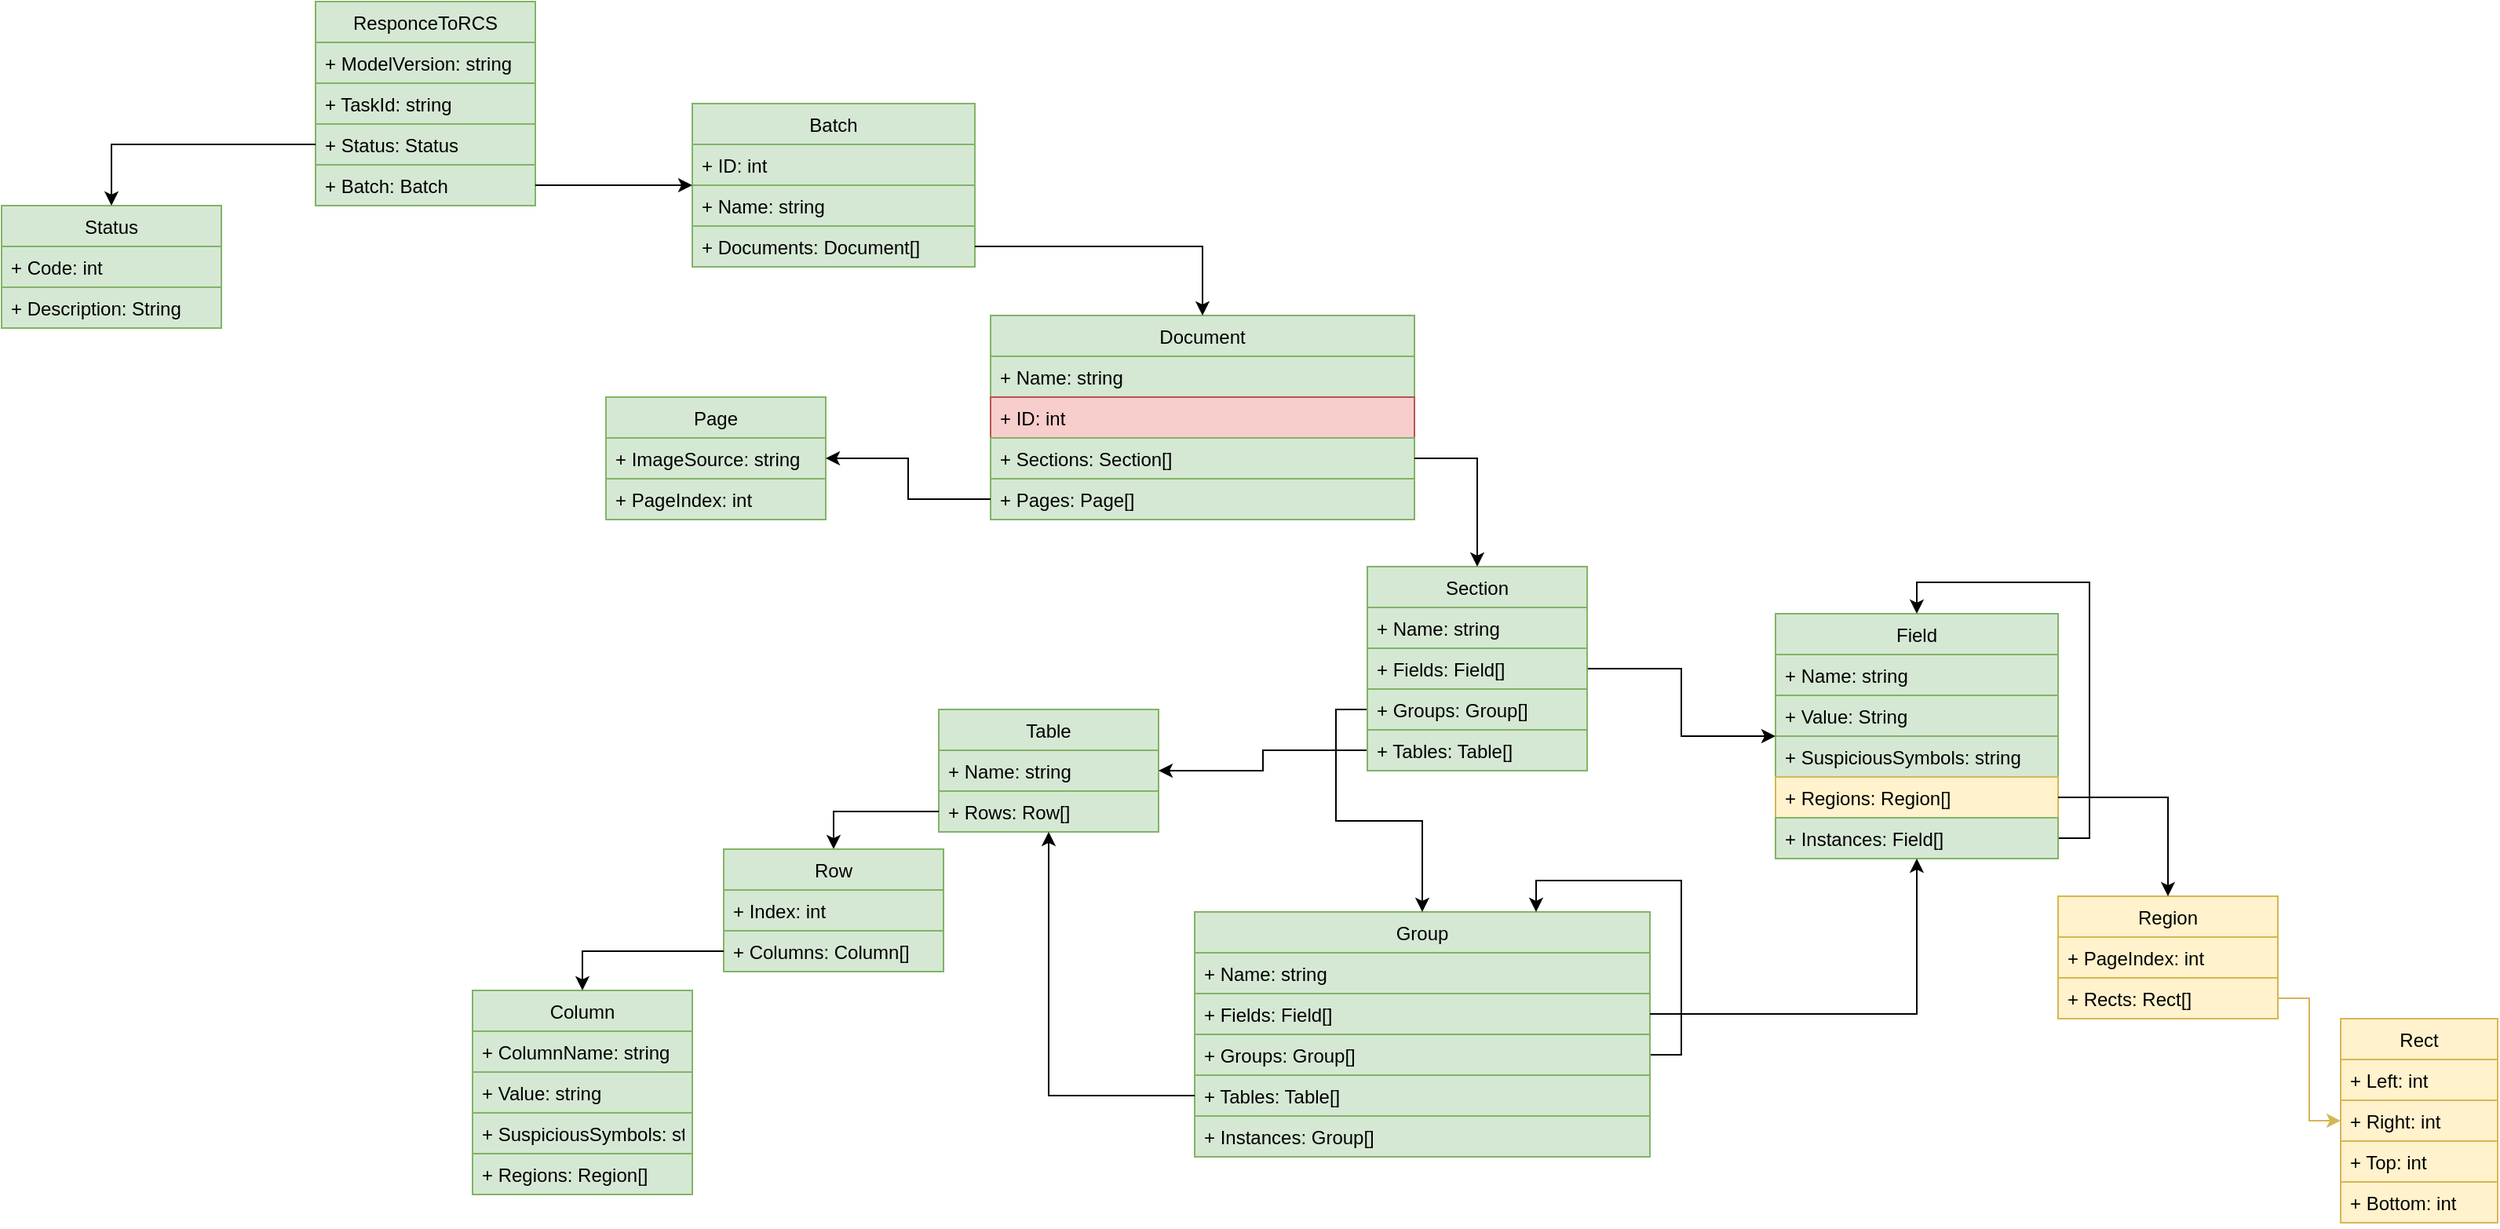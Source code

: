 <mxfile version="16.0.3" type="github">
  <diagram id="jJBAbsxzVGatJTy1RMXg" name="Page-1">
    <mxGraphModel dx="2716" dy="1301" grid="1" gridSize="10" guides="1" tooltips="1" connect="1" arrows="1" fold="1" page="1" pageScale="1" pageWidth="827" pageHeight="1169" math="0" shadow="0">
      <root>
        <mxCell id="0" />
        <mxCell id="1" parent="0" />
        <mxCell id="ZVsHchO25P_MbFDnP1mq-1" value="Batch" style="swimlane;fontStyle=0;childLayout=stackLayout;horizontal=1;startSize=26;fillColor=#d5e8d4;horizontalStack=0;resizeParent=1;resizeParentMax=0;resizeLast=0;collapsible=1;marginBottom=0;strokeColor=#82b366;" parent="1" vertex="1">
          <mxGeometry x="530" y="145" width="180" height="104" as="geometry" />
        </mxCell>
        <mxCell id="ZVsHchO25P_MbFDnP1mq-2" value="+ ID: int" style="text;strokeColor=#82b366;fillColor=#d5e8d4;align=left;verticalAlign=top;spacingLeft=4;spacingRight=4;overflow=hidden;rotatable=0;points=[[0,0.5],[1,0.5]];portConstraint=eastwest;" parent="ZVsHchO25P_MbFDnP1mq-1" vertex="1">
          <mxGeometry y="26" width="180" height="26" as="geometry" />
        </mxCell>
        <mxCell id="ZVsHchO25P_MbFDnP1mq-3" value="+ Name: string" style="text;strokeColor=#82b366;fillColor=#d5e8d4;align=left;verticalAlign=top;spacingLeft=4;spacingRight=4;overflow=hidden;rotatable=0;points=[[0,0.5],[1,0.5]];portConstraint=eastwest;" parent="ZVsHchO25P_MbFDnP1mq-1" vertex="1">
          <mxGeometry y="52" width="180" height="26" as="geometry" />
        </mxCell>
        <mxCell id="ZVsHchO25P_MbFDnP1mq-4" value="+ Documents: Document[]" style="text;strokeColor=#82b366;fillColor=#d5e8d4;align=left;verticalAlign=top;spacingLeft=4;spacingRight=4;overflow=hidden;rotatable=0;points=[[0,0.5],[1,0.5]];portConstraint=eastwest;" parent="ZVsHchO25P_MbFDnP1mq-1" vertex="1">
          <mxGeometry y="78" width="180" height="26" as="geometry" />
        </mxCell>
        <mxCell id="ZVsHchO25P_MbFDnP1mq-5" value="Document" style="swimlane;fontStyle=0;childLayout=stackLayout;horizontal=1;startSize=26;fillColor=#d5e8d4;horizontalStack=0;resizeParent=1;resizeParentMax=0;resizeLast=0;collapsible=1;marginBottom=0;strokeColor=#82b366;" parent="1" vertex="1">
          <mxGeometry x="720" y="280" width="270" height="130" as="geometry" />
        </mxCell>
        <mxCell id="ZVsHchO25P_MbFDnP1mq-6" value="+ Name: string" style="text;strokeColor=#82b366;fillColor=#d5e8d4;align=left;verticalAlign=top;spacingLeft=4;spacingRight=4;overflow=hidden;rotatable=0;points=[[0,0.5],[1,0.5]];portConstraint=eastwest;" parent="ZVsHchO25P_MbFDnP1mq-5" vertex="1">
          <mxGeometry y="26" width="270" height="26" as="geometry" />
        </mxCell>
        <mxCell id="ZVsHchO25P_MbFDnP1mq-7" value="+ ID: int" style="text;strokeColor=#b85450;fillColor=#f8cecc;align=left;verticalAlign=top;spacingLeft=4;spacingRight=4;overflow=hidden;rotatable=0;points=[[0,0.5],[1,0.5]];portConstraint=eastwest;" parent="ZVsHchO25P_MbFDnP1mq-5" vertex="1">
          <mxGeometry y="52" width="270" height="26" as="geometry" />
        </mxCell>
        <mxCell id="ZVsHchO25P_MbFDnP1mq-8" value="+ Sections: Section[]" style="text;strokeColor=#82b366;fillColor=#d5e8d4;align=left;verticalAlign=top;spacingLeft=4;spacingRight=4;overflow=hidden;rotatable=0;points=[[0,0.5],[1,0.5]];portConstraint=eastwest;" parent="ZVsHchO25P_MbFDnP1mq-5" vertex="1">
          <mxGeometry y="78" width="270" height="26" as="geometry" />
        </mxCell>
        <mxCell id="ZVsHchO25P_MbFDnP1mq-10" value="+ Pages: Page[]" style="text;strokeColor=#82b366;fillColor=#d5e8d4;align=left;verticalAlign=top;spacingLeft=4;spacingRight=4;overflow=hidden;rotatable=0;points=[[0,0.5],[1,0.5]];portConstraint=eastwest;" parent="ZVsHchO25P_MbFDnP1mq-5" vertex="1">
          <mxGeometry y="104" width="270" height="26" as="geometry" />
        </mxCell>
        <mxCell id="ZVsHchO25P_MbFDnP1mq-12" style="edgeStyle=orthogonalEdgeStyle;rounded=0;orthogonalLoop=1;jettySize=auto;html=1;" parent="1" source="ZVsHchO25P_MbFDnP1mq-4" target="ZVsHchO25P_MbFDnP1mq-5" edge="1">
          <mxGeometry relative="1" as="geometry" />
        </mxCell>
        <mxCell id="ZVsHchO25P_MbFDnP1mq-13" value="Field" style="swimlane;fontStyle=0;childLayout=stackLayout;horizontal=1;startSize=26;fillColor=#d5e8d4;horizontalStack=0;resizeParent=1;resizeParentMax=0;resizeLast=0;collapsible=1;marginBottom=0;strokeColor=#82b366;" parent="1" vertex="1">
          <mxGeometry x="1220" y="470" width="180" height="156" as="geometry" />
        </mxCell>
        <mxCell id="ZVsHchO25P_MbFDnP1mq-14" value="+ Name: string" style="text;strokeColor=#82b366;fillColor=#d5e8d4;align=left;verticalAlign=top;spacingLeft=4;spacingRight=4;overflow=hidden;rotatable=0;points=[[0,0.5],[1,0.5]];portConstraint=eastwest;" parent="ZVsHchO25P_MbFDnP1mq-13" vertex="1">
          <mxGeometry y="26" width="180" height="26" as="geometry" />
        </mxCell>
        <mxCell id="ZVsHchO25P_MbFDnP1mq-15" value="+ Value: String" style="text;strokeColor=#82b366;fillColor=#d5e8d4;align=left;verticalAlign=top;spacingLeft=4;spacingRight=4;overflow=hidden;rotatable=0;points=[[0,0.5],[1,0.5]];portConstraint=eastwest;" parent="ZVsHchO25P_MbFDnP1mq-13" vertex="1">
          <mxGeometry y="52" width="180" height="26" as="geometry" />
        </mxCell>
        <mxCell id="ZVsHchO25P_MbFDnP1mq-16" value="+ SuspiciousSymbols: string" style="text;strokeColor=#82b366;fillColor=#d5e8d4;align=left;verticalAlign=top;spacingLeft=4;spacingRight=4;overflow=hidden;rotatable=0;points=[[0,0.5],[1,0.5]];portConstraint=eastwest;" parent="ZVsHchO25P_MbFDnP1mq-13" vertex="1">
          <mxGeometry y="78" width="180" height="26" as="geometry" />
        </mxCell>
        <mxCell id="ZVsHchO25P_MbFDnP1mq-17" value="+ Regions: Region[]" style="text;strokeColor=#d6b656;fillColor=#fff2cc;align=left;verticalAlign=top;spacingLeft=4;spacingRight=4;overflow=hidden;rotatable=0;points=[[0,0.5],[1,0.5]];portConstraint=eastwest;" parent="ZVsHchO25P_MbFDnP1mq-13" vertex="1">
          <mxGeometry y="104" width="180" height="26" as="geometry" />
        </mxCell>
        <mxCell id="L9Gw_fHp-CPjFxsSW4fm-93" style="edgeStyle=orthogonalEdgeStyle;rounded=0;orthogonalLoop=1;jettySize=auto;html=1;entryX=0.5;entryY=0;entryDx=0;entryDy=0;exitX=1;exitY=0.5;exitDx=0;exitDy=0;" edge="1" parent="ZVsHchO25P_MbFDnP1mq-13" source="L9Gw_fHp-CPjFxsSW4fm-1" target="ZVsHchO25P_MbFDnP1mq-13">
          <mxGeometry relative="1" as="geometry" />
        </mxCell>
        <mxCell id="L9Gw_fHp-CPjFxsSW4fm-1" value="+ Instances: Field[]" style="text;strokeColor=#82b366;fillColor=#d5e8d4;align=left;verticalAlign=top;spacingLeft=4;spacingRight=4;overflow=hidden;rotatable=0;points=[[0,0.5],[1,0.5]];portConstraint=eastwest;" vertex="1" parent="ZVsHchO25P_MbFDnP1mq-13">
          <mxGeometry y="130" width="180" height="26" as="geometry" />
        </mxCell>
        <mxCell id="ZVsHchO25P_MbFDnP1mq-18" value="Group" style="swimlane;fontStyle=0;childLayout=stackLayout;horizontal=1;startSize=26;fillColor=#d5e8d4;horizontalStack=0;resizeParent=1;resizeParentMax=0;resizeLast=0;collapsible=1;marginBottom=0;strokeColor=#82b366;" parent="1" vertex="1">
          <mxGeometry x="850" y="660" width="290" height="156" as="geometry" />
        </mxCell>
        <mxCell id="ZVsHchO25P_MbFDnP1mq-19" value="+ Name: string" style="text;strokeColor=#82b366;fillColor=#d5e8d4;align=left;verticalAlign=top;spacingLeft=4;spacingRight=4;overflow=hidden;rotatable=0;points=[[0,0.5],[1,0.5]];portConstraint=eastwest;" parent="ZVsHchO25P_MbFDnP1mq-18" vertex="1">
          <mxGeometry y="26" width="290" height="26" as="geometry" />
        </mxCell>
        <mxCell id="ZVsHchO25P_MbFDnP1mq-20" value="+ Fields: Field[]" style="text;strokeColor=#82b366;fillColor=#d5e8d4;align=left;verticalAlign=top;spacingLeft=4;spacingRight=4;overflow=hidden;rotatable=0;points=[[0,0.5],[1,0.5]];portConstraint=eastwest;" parent="ZVsHchO25P_MbFDnP1mq-18" vertex="1">
          <mxGeometry y="52" width="290" height="26" as="geometry" />
        </mxCell>
        <mxCell id="ZVsHchO25P_MbFDnP1mq-21" style="edgeStyle=orthogonalEdgeStyle;rounded=0;orthogonalLoop=1;jettySize=auto;html=1;entryX=0.75;entryY=0;entryDx=0;entryDy=0;exitX=1;exitY=0.5;exitDx=0;exitDy=0;" parent="ZVsHchO25P_MbFDnP1mq-18" source="ZVsHchO25P_MbFDnP1mq-22" target="ZVsHchO25P_MbFDnP1mq-18" edge="1">
          <mxGeometry relative="1" as="geometry" />
        </mxCell>
        <mxCell id="ZVsHchO25P_MbFDnP1mq-22" value="+ Groups: Group[]" style="text;strokeColor=#82b366;fillColor=#d5e8d4;align=left;verticalAlign=top;spacingLeft=4;spacingRight=4;overflow=hidden;rotatable=0;points=[[0,0.5],[1,0.5]];portConstraint=eastwest;" parent="ZVsHchO25P_MbFDnP1mq-18" vertex="1">
          <mxGeometry y="78" width="290" height="26" as="geometry" />
        </mxCell>
        <mxCell id="L9Gw_fHp-CPjFxsSW4fm-74" value="+ Tables: Table[]" style="text;strokeColor=#82b366;fillColor=#d5e8d4;align=left;verticalAlign=top;spacingLeft=4;spacingRight=4;overflow=hidden;rotatable=0;points=[[0,0.5],[1,0.5]];portConstraint=eastwest;" vertex="1" parent="ZVsHchO25P_MbFDnP1mq-18">
          <mxGeometry y="104" width="290" height="26" as="geometry" />
        </mxCell>
        <mxCell id="L9Gw_fHp-CPjFxsSW4fm-94" value="+ Instances: Group[]" style="text;strokeColor=#82b366;fillColor=#d5e8d4;align=left;verticalAlign=top;spacingLeft=4;spacingRight=4;overflow=hidden;rotatable=0;points=[[0,0.5],[1,0.5]];portConstraint=eastwest;" vertex="1" parent="ZVsHchO25P_MbFDnP1mq-18">
          <mxGeometry y="130" width="290" height="26" as="geometry" />
        </mxCell>
        <mxCell id="ZVsHchO25P_MbFDnP1mq-24" style="edgeStyle=orthogonalEdgeStyle;rounded=0;orthogonalLoop=1;jettySize=auto;html=1;" parent="1" source="L9Gw_fHp-CPjFxsSW4fm-81" target="ZVsHchO25P_MbFDnP1mq-13" edge="1">
          <mxGeometry relative="1" as="geometry" />
        </mxCell>
        <mxCell id="ZVsHchO25P_MbFDnP1mq-25" style="edgeStyle=orthogonalEdgeStyle;rounded=0;orthogonalLoop=1;jettySize=auto;html=1;" parent="1" source="L9Gw_fHp-CPjFxsSW4fm-82" target="ZVsHchO25P_MbFDnP1mq-18" edge="1">
          <mxGeometry relative="1" as="geometry" />
        </mxCell>
        <mxCell id="ZVsHchO25P_MbFDnP1mq-26" style="edgeStyle=orthogonalEdgeStyle;rounded=0;orthogonalLoop=1;jettySize=auto;html=1;" parent="1" source="ZVsHchO25P_MbFDnP1mq-20" target="ZVsHchO25P_MbFDnP1mq-13" edge="1">
          <mxGeometry relative="1" as="geometry" />
        </mxCell>
        <mxCell id="ZVsHchO25P_MbFDnP1mq-27" value="Page" style="swimlane;fontStyle=0;childLayout=stackLayout;horizontal=1;startSize=26;fillColor=#d5e8d4;horizontalStack=0;resizeParent=1;resizeParentMax=0;resizeLast=0;collapsible=1;marginBottom=0;strokeColor=#82b366;" parent="1" vertex="1">
          <mxGeometry x="475" y="332" width="140" height="78" as="geometry" />
        </mxCell>
        <mxCell id="ZVsHchO25P_MbFDnP1mq-28" value="+ ImageSource: string" style="text;strokeColor=#82b366;fillColor=#d5e8d4;align=left;verticalAlign=top;spacingLeft=4;spacingRight=4;overflow=hidden;rotatable=0;points=[[0,0.5],[1,0.5]];portConstraint=eastwest;" parent="ZVsHchO25P_MbFDnP1mq-27" vertex="1">
          <mxGeometry y="26" width="140" height="26" as="geometry" />
        </mxCell>
        <mxCell id="ZVsHchO25P_MbFDnP1mq-29" value="+ PageIndex: int" style="text;strokeColor=#82b366;fillColor=#d5e8d4;align=left;verticalAlign=top;spacingLeft=4;spacingRight=4;overflow=hidden;rotatable=0;points=[[0,0.5],[1,0.5]];portConstraint=eastwest;" parent="ZVsHchO25P_MbFDnP1mq-27" vertex="1">
          <mxGeometry y="52" width="140" height="26" as="geometry" />
        </mxCell>
        <mxCell id="ZVsHchO25P_MbFDnP1mq-30" value="Region" style="swimlane;fontStyle=0;childLayout=stackLayout;horizontal=1;startSize=26;fillColor=#fff2cc;horizontalStack=0;resizeParent=1;resizeParentMax=0;resizeLast=0;collapsible=1;marginBottom=0;strokeColor=#d6b656;" parent="1" vertex="1">
          <mxGeometry x="1400" y="650" width="140" height="78" as="geometry" />
        </mxCell>
        <mxCell id="ZVsHchO25P_MbFDnP1mq-31" value="+ PageIndex: int" style="text;strokeColor=#d6b656;fillColor=#fff2cc;align=left;verticalAlign=top;spacingLeft=4;spacingRight=4;overflow=hidden;rotatable=0;points=[[0,0.5],[1,0.5]];portConstraint=eastwest;" parent="ZVsHchO25P_MbFDnP1mq-30" vertex="1">
          <mxGeometry y="26" width="140" height="26" as="geometry" />
        </mxCell>
        <mxCell id="ZVsHchO25P_MbFDnP1mq-32" value="+ Rects: Rect[]" style="text;strokeColor=#d6b656;fillColor=#fff2cc;align=left;verticalAlign=top;spacingLeft=4;spacingRight=4;overflow=hidden;rotatable=0;points=[[0,0.5],[1,0.5]];portConstraint=eastwest;" parent="ZVsHchO25P_MbFDnP1mq-30" vertex="1">
          <mxGeometry y="52" width="140" height="26" as="geometry" />
        </mxCell>
        <mxCell id="ZVsHchO25P_MbFDnP1mq-33" value="Rect" style="swimlane;fontStyle=0;childLayout=stackLayout;horizontal=1;startSize=26;fillColor=#fff2cc;horizontalStack=0;resizeParent=1;resizeParentMax=0;resizeLast=0;collapsible=1;marginBottom=0;strokeColor=#d6b656;" parent="1" vertex="1">
          <mxGeometry x="1580" y="728" width="100" height="130" as="geometry" />
        </mxCell>
        <mxCell id="ZVsHchO25P_MbFDnP1mq-34" value="+ Left: int" style="text;strokeColor=#d6b656;fillColor=#fff2cc;align=left;verticalAlign=top;spacingLeft=4;spacingRight=4;overflow=hidden;rotatable=0;points=[[0,0.5],[1,0.5]];portConstraint=eastwest;" parent="ZVsHchO25P_MbFDnP1mq-33" vertex="1">
          <mxGeometry y="26" width="100" height="26" as="geometry" />
        </mxCell>
        <mxCell id="ZVsHchO25P_MbFDnP1mq-35" value="+ Right: int" style="text;strokeColor=#d6b656;fillColor=#fff2cc;align=left;verticalAlign=top;spacingLeft=4;spacingRight=4;overflow=hidden;rotatable=0;points=[[0,0.5],[1,0.5]];portConstraint=eastwest;" parent="ZVsHchO25P_MbFDnP1mq-33" vertex="1">
          <mxGeometry y="52" width="100" height="26" as="geometry" />
        </mxCell>
        <mxCell id="ZVsHchO25P_MbFDnP1mq-36" value="+ Top: int" style="text;strokeColor=#d6b656;fillColor=#fff2cc;align=left;verticalAlign=top;spacingLeft=4;spacingRight=4;overflow=hidden;rotatable=0;points=[[0,0.5],[1,0.5]];portConstraint=eastwest;" parent="ZVsHchO25P_MbFDnP1mq-33" vertex="1">
          <mxGeometry y="78" width="100" height="26" as="geometry" />
        </mxCell>
        <mxCell id="ZVsHchO25P_MbFDnP1mq-37" value="+ Bottom: int" style="text;strokeColor=#d6b656;fillColor=#fff2cc;align=left;verticalAlign=top;spacingLeft=4;spacingRight=4;overflow=hidden;rotatable=0;points=[[0,0.5],[1,0.5]];portConstraint=eastwest;" parent="ZVsHchO25P_MbFDnP1mq-33" vertex="1">
          <mxGeometry y="104" width="100" height="26" as="geometry" />
        </mxCell>
        <mxCell id="ZVsHchO25P_MbFDnP1mq-38" style="edgeStyle=orthogonalEdgeStyle;rounded=0;orthogonalLoop=1;jettySize=auto;html=1;fillColor=#fff2cc;strokeColor=#d6b656;" parent="1" source="ZVsHchO25P_MbFDnP1mq-32" target="ZVsHchO25P_MbFDnP1mq-33" edge="1">
          <mxGeometry relative="1" as="geometry" />
        </mxCell>
        <mxCell id="ZVsHchO25P_MbFDnP1mq-39" style="edgeStyle=orthogonalEdgeStyle;rounded=0;orthogonalLoop=1;jettySize=auto;html=1;exitX=1;exitY=0.5;exitDx=0;exitDy=0;" parent="1" source="ZVsHchO25P_MbFDnP1mq-17" target="ZVsHchO25P_MbFDnP1mq-30" edge="1">
          <mxGeometry relative="1" as="geometry" />
        </mxCell>
        <mxCell id="ZVsHchO25P_MbFDnP1mq-45" style="edgeStyle=orthogonalEdgeStyle;rounded=0;orthogonalLoop=1;jettySize=auto;html=1;" parent="1" source="ZVsHchO25P_MbFDnP1mq-10" target="ZVsHchO25P_MbFDnP1mq-27" edge="1">
          <mxGeometry relative="1" as="geometry" />
        </mxCell>
        <mxCell id="ZVsHchO25P_MbFDnP1mq-49" value="ResponceToRCS" style="swimlane;fontStyle=0;childLayout=stackLayout;horizontal=1;startSize=26;fillColor=#d5e8d4;horizontalStack=0;resizeParent=1;resizeParentMax=0;resizeLast=0;collapsible=1;marginBottom=0;strokeColor=#82b366;" parent="1" vertex="1">
          <mxGeometry x="290" y="80" width="140" height="130" as="geometry" />
        </mxCell>
        <mxCell id="ZVsHchO25P_MbFDnP1mq-50" value="+ ModelVersion: string" style="text;strokeColor=#82b366;fillColor=#d5e8d4;align=left;verticalAlign=top;spacingLeft=4;spacingRight=4;overflow=hidden;rotatable=0;points=[[0,0.5],[1,0.5]];portConstraint=eastwest;" parent="ZVsHchO25P_MbFDnP1mq-49" vertex="1">
          <mxGeometry y="26" width="140" height="26" as="geometry" />
        </mxCell>
        <mxCell id="ZVsHchO25P_MbFDnP1mq-51" value="+ TaskId: string" style="text;strokeColor=#82b366;fillColor=#d5e8d4;align=left;verticalAlign=top;spacingLeft=4;spacingRight=4;overflow=hidden;rotatable=0;points=[[0,0.5],[1,0.5]];portConstraint=eastwest;" parent="ZVsHchO25P_MbFDnP1mq-49" vertex="1">
          <mxGeometry y="52" width="140" height="26" as="geometry" />
        </mxCell>
        <mxCell id="ZVsHchO25P_MbFDnP1mq-52" value="+ Status: Status" style="text;strokeColor=#82b366;fillColor=#d5e8d4;align=left;verticalAlign=top;spacingLeft=4;spacingRight=4;overflow=hidden;rotatable=0;points=[[0,0.5],[1,0.5]];portConstraint=eastwest;" parent="ZVsHchO25P_MbFDnP1mq-49" vertex="1">
          <mxGeometry y="78" width="140" height="26" as="geometry" />
        </mxCell>
        <mxCell id="ZVsHchO25P_MbFDnP1mq-53" value="+ Batch: Batch" style="text;strokeColor=#82b366;fillColor=#d5e8d4;align=left;verticalAlign=top;spacingLeft=4;spacingRight=4;overflow=hidden;rotatable=0;points=[[0,0.5],[1,0.5]];portConstraint=eastwest;" parent="ZVsHchO25P_MbFDnP1mq-49" vertex="1">
          <mxGeometry y="104" width="140" height="26" as="geometry" />
        </mxCell>
        <mxCell id="ZVsHchO25P_MbFDnP1mq-54" value="Status" style="swimlane;fontStyle=0;childLayout=stackLayout;horizontal=1;startSize=26;fillColor=#d5e8d4;horizontalStack=0;resizeParent=1;resizeParentMax=0;resizeLast=0;collapsible=1;marginBottom=0;strokeColor=#82b366;" parent="1" vertex="1">
          <mxGeometry x="90" y="210" width="140" height="78" as="geometry" />
        </mxCell>
        <mxCell id="ZVsHchO25P_MbFDnP1mq-55" value="+ Code: int" style="text;strokeColor=#82b366;fillColor=#d5e8d4;align=left;verticalAlign=top;spacingLeft=4;spacingRight=4;overflow=hidden;rotatable=0;points=[[0,0.5],[1,0.5]];portConstraint=eastwest;" parent="ZVsHchO25P_MbFDnP1mq-54" vertex="1">
          <mxGeometry y="26" width="140" height="26" as="geometry" />
        </mxCell>
        <mxCell id="ZVsHchO25P_MbFDnP1mq-56" value="+ Description: String" style="text;strokeColor=#82b366;fillColor=#d5e8d4;align=left;verticalAlign=top;spacingLeft=4;spacingRight=4;overflow=hidden;rotatable=0;points=[[0,0.5],[1,0.5]];portConstraint=eastwest;" parent="ZVsHchO25P_MbFDnP1mq-54" vertex="1">
          <mxGeometry y="52" width="140" height="26" as="geometry" />
        </mxCell>
        <mxCell id="ZVsHchO25P_MbFDnP1mq-57" style="edgeStyle=orthogonalEdgeStyle;rounded=0;orthogonalLoop=1;jettySize=auto;html=1;" parent="1" source="ZVsHchO25P_MbFDnP1mq-52" target="ZVsHchO25P_MbFDnP1mq-54" edge="1">
          <mxGeometry relative="1" as="geometry" />
        </mxCell>
        <mxCell id="ZVsHchO25P_MbFDnP1mq-58" style="edgeStyle=orthogonalEdgeStyle;rounded=0;orthogonalLoop=1;jettySize=auto;html=1;" parent="1" source="ZVsHchO25P_MbFDnP1mq-53" target="ZVsHchO25P_MbFDnP1mq-1" edge="1">
          <mxGeometry relative="1" as="geometry" />
        </mxCell>
        <mxCell id="L9Gw_fHp-CPjFxsSW4fm-63" value="Column" style="swimlane;fontStyle=0;childLayout=stackLayout;horizontal=1;startSize=26;fillColor=#d5e8d4;horizontalStack=0;resizeParent=1;resizeParentMax=0;resizeLast=0;collapsible=1;marginBottom=0;strokeColor=#82b366;" vertex="1" parent="1">
          <mxGeometry x="390" y="710" width="140" height="130" as="geometry" />
        </mxCell>
        <mxCell id="L9Gw_fHp-CPjFxsSW4fm-7" value="+ ColumnName: string" style="text;strokeColor=#82b366;fillColor=#d5e8d4;align=left;verticalAlign=top;spacingLeft=4;spacingRight=4;overflow=hidden;rotatable=0;points=[[0,0.5],[1,0.5]];portConstraint=eastwest;" vertex="1" parent="L9Gw_fHp-CPjFxsSW4fm-63">
          <mxGeometry y="26" width="140" height="26" as="geometry" />
        </mxCell>
        <mxCell id="L9Gw_fHp-CPjFxsSW4fm-9" value="+ Value: string" style="text;strokeColor=#82b366;fillColor=#d5e8d4;align=left;verticalAlign=top;spacingLeft=4;spacingRight=4;overflow=hidden;rotatable=0;points=[[0,0.5],[1,0.5]];portConstraint=eastwest;" vertex="1" parent="L9Gw_fHp-CPjFxsSW4fm-63">
          <mxGeometry y="52" width="140" height="26" as="geometry" />
        </mxCell>
        <mxCell id="L9Gw_fHp-CPjFxsSW4fm-57" value="+ SuspiciousSymbols: string" style="text;strokeColor=#82b366;fillColor=#d5e8d4;align=left;verticalAlign=top;spacingLeft=4;spacingRight=4;overflow=hidden;rotatable=0;points=[[0,0.5],[1,0.5]];portConstraint=eastwest;" vertex="1" parent="L9Gw_fHp-CPjFxsSW4fm-63">
          <mxGeometry y="78" width="140" height="26" as="geometry" />
        </mxCell>
        <mxCell id="L9Gw_fHp-CPjFxsSW4fm-58" value="+ Regions: Region[]" style="text;strokeColor=#82b366;fillColor=#d5e8d4;align=left;verticalAlign=top;spacingLeft=4;spacingRight=4;overflow=hidden;rotatable=0;points=[[0,0.5],[1,0.5]];portConstraint=eastwest;" vertex="1" parent="L9Gw_fHp-CPjFxsSW4fm-63">
          <mxGeometry y="104" width="140" height="26" as="geometry" />
        </mxCell>
        <mxCell id="L9Gw_fHp-CPjFxsSW4fm-67" value="Table" style="swimlane;fontStyle=0;childLayout=stackLayout;horizontal=1;startSize=26;fillColor=#d5e8d4;horizontalStack=0;resizeParent=1;resizeParentMax=0;resizeLast=0;collapsible=1;marginBottom=0;strokeColor=#82b366;" vertex="1" parent="1">
          <mxGeometry x="687" y="531" width="140" height="78" as="geometry" />
        </mxCell>
        <mxCell id="L9Gw_fHp-CPjFxsSW4fm-92" value="+ Name: string" style="text;strokeColor=#82b366;fillColor=#d5e8d4;align=left;verticalAlign=top;spacingLeft=4;spacingRight=4;overflow=hidden;rotatable=0;points=[[0,0.5],[1,0.5]];portConstraint=eastwest;" vertex="1" parent="L9Gw_fHp-CPjFxsSW4fm-67">
          <mxGeometry y="26" width="140" height="26" as="geometry" />
        </mxCell>
        <mxCell id="L9Gw_fHp-CPjFxsSW4fm-3" value="+ Rows: Row[]" style="text;strokeColor=#82b366;fillColor=#d5e8d4;align=left;verticalAlign=top;spacingLeft=4;spacingRight=4;overflow=hidden;rotatable=0;points=[[0,0.5],[1,0.5]];portConstraint=eastwest;" vertex="1" parent="L9Gw_fHp-CPjFxsSW4fm-67">
          <mxGeometry y="52" width="140" height="26" as="geometry" />
        </mxCell>
        <mxCell id="L9Gw_fHp-CPjFxsSW4fm-71" style="edgeStyle=orthogonalEdgeStyle;rounded=0;orthogonalLoop=1;jettySize=auto;html=1;entryX=0.5;entryY=0;entryDx=0;entryDy=0;" edge="1" parent="1" source="L9Gw_fHp-CPjFxsSW4fm-3" target="L9Gw_fHp-CPjFxsSW4fm-85">
          <mxGeometry relative="1" as="geometry" />
        </mxCell>
        <mxCell id="L9Gw_fHp-CPjFxsSW4fm-73" style="edgeStyle=orthogonalEdgeStyle;rounded=0;orthogonalLoop=1;jettySize=auto;html=1;" edge="1" parent="1" source="L9Gw_fHp-CPjFxsSW4fm-83" target="L9Gw_fHp-CPjFxsSW4fm-67">
          <mxGeometry relative="1" as="geometry" />
        </mxCell>
        <mxCell id="L9Gw_fHp-CPjFxsSW4fm-75" style="edgeStyle=orthogonalEdgeStyle;rounded=0;orthogonalLoop=1;jettySize=auto;html=1;" edge="1" parent="1" source="L9Gw_fHp-CPjFxsSW4fm-74" target="L9Gw_fHp-CPjFxsSW4fm-67">
          <mxGeometry relative="1" as="geometry" />
        </mxCell>
        <mxCell id="L9Gw_fHp-CPjFxsSW4fm-76" value="Section" style="swimlane;fontStyle=0;childLayout=stackLayout;horizontal=1;startSize=26;fillColor=#d5e8d4;horizontalStack=0;resizeParent=1;resizeParentMax=0;resizeLast=0;collapsible=1;marginBottom=0;strokeColor=#82b366;" vertex="1" parent="1">
          <mxGeometry x="960" y="440" width="140" height="130" as="geometry" />
        </mxCell>
        <mxCell id="L9Gw_fHp-CPjFxsSW4fm-80" value="+ Name: string" style="text;strokeColor=#82b366;fillColor=#d5e8d4;align=left;verticalAlign=top;spacingLeft=4;spacingRight=4;overflow=hidden;rotatable=0;points=[[0,0.5],[1,0.5]];portConstraint=eastwest;" vertex="1" parent="L9Gw_fHp-CPjFxsSW4fm-76">
          <mxGeometry y="26" width="140" height="26" as="geometry" />
        </mxCell>
        <mxCell id="L9Gw_fHp-CPjFxsSW4fm-81" value="+ Fields: Field[]" style="text;strokeColor=#82b366;fillColor=#d5e8d4;align=left;verticalAlign=top;spacingLeft=4;spacingRight=4;overflow=hidden;rotatable=0;points=[[0,0.5],[1,0.5]];portConstraint=eastwest;" vertex="1" parent="L9Gw_fHp-CPjFxsSW4fm-76">
          <mxGeometry y="52" width="140" height="26" as="geometry" />
        </mxCell>
        <mxCell id="L9Gw_fHp-CPjFxsSW4fm-82" value="+ Groups: Group[]" style="text;strokeColor=#82b366;fillColor=#d5e8d4;align=left;verticalAlign=top;spacingLeft=4;spacingRight=4;overflow=hidden;rotatable=0;points=[[0,0.5],[1,0.5]];portConstraint=eastwest;" vertex="1" parent="L9Gw_fHp-CPjFxsSW4fm-76">
          <mxGeometry y="78" width="140" height="26" as="geometry" />
        </mxCell>
        <mxCell id="L9Gw_fHp-CPjFxsSW4fm-83" value="+ Tables: Table[]" style="text;strokeColor=#82b366;fillColor=#d5e8d4;align=left;verticalAlign=top;spacingLeft=4;spacingRight=4;overflow=hidden;rotatable=0;points=[[0,0.5],[1,0.5]];portConstraint=eastwest;" vertex="1" parent="L9Gw_fHp-CPjFxsSW4fm-76">
          <mxGeometry y="104" width="140" height="26" as="geometry" />
        </mxCell>
        <mxCell id="L9Gw_fHp-CPjFxsSW4fm-84" style="edgeStyle=orthogonalEdgeStyle;rounded=0;orthogonalLoop=1;jettySize=auto;html=1;entryX=0.5;entryY=0;entryDx=0;entryDy=0;" edge="1" parent="1" source="ZVsHchO25P_MbFDnP1mq-8" target="L9Gw_fHp-CPjFxsSW4fm-76">
          <mxGeometry relative="1" as="geometry" />
        </mxCell>
        <mxCell id="L9Gw_fHp-CPjFxsSW4fm-85" value="Row" style="swimlane;fontStyle=0;childLayout=stackLayout;horizontal=1;startSize=26;fillColor=#d5e8d4;horizontalStack=0;resizeParent=1;resizeParentMax=0;resizeLast=0;collapsible=1;marginBottom=0;strokeColor=#82b366;" vertex="1" parent="1">
          <mxGeometry x="550" y="620" width="140" height="78" as="geometry" />
        </mxCell>
        <mxCell id="L9Gw_fHp-CPjFxsSW4fm-90" value="+ Index: int" style="text;strokeColor=#82b366;fillColor=#d5e8d4;align=left;verticalAlign=top;spacingLeft=4;spacingRight=4;overflow=hidden;rotatable=0;points=[[0,0.5],[1,0.5]];portConstraint=eastwest;" vertex="1" parent="L9Gw_fHp-CPjFxsSW4fm-85">
          <mxGeometry y="26" width="140" height="26" as="geometry" />
        </mxCell>
        <mxCell id="L9Gw_fHp-CPjFxsSW4fm-86" value="+ Columns: Column[]" style="text;strokeColor=#82b366;fillColor=#d5e8d4;align=left;verticalAlign=top;spacingLeft=4;spacingRight=4;overflow=hidden;rotatable=0;points=[[0,0.5],[1,0.5]];portConstraint=eastwest;" vertex="1" parent="L9Gw_fHp-CPjFxsSW4fm-85">
          <mxGeometry y="52" width="140" height="26" as="geometry" />
        </mxCell>
        <mxCell id="L9Gw_fHp-CPjFxsSW4fm-89" style="edgeStyle=orthogonalEdgeStyle;rounded=0;orthogonalLoop=1;jettySize=auto;html=1;entryX=0.5;entryY=0;entryDx=0;entryDy=0;" edge="1" parent="1" source="L9Gw_fHp-CPjFxsSW4fm-86" target="L9Gw_fHp-CPjFxsSW4fm-63">
          <mxGeometry relative="1" as="geometry" />
        </mxCell>
      </root>
    </mxGraphModel>
  </diagram>
</mxfile>
